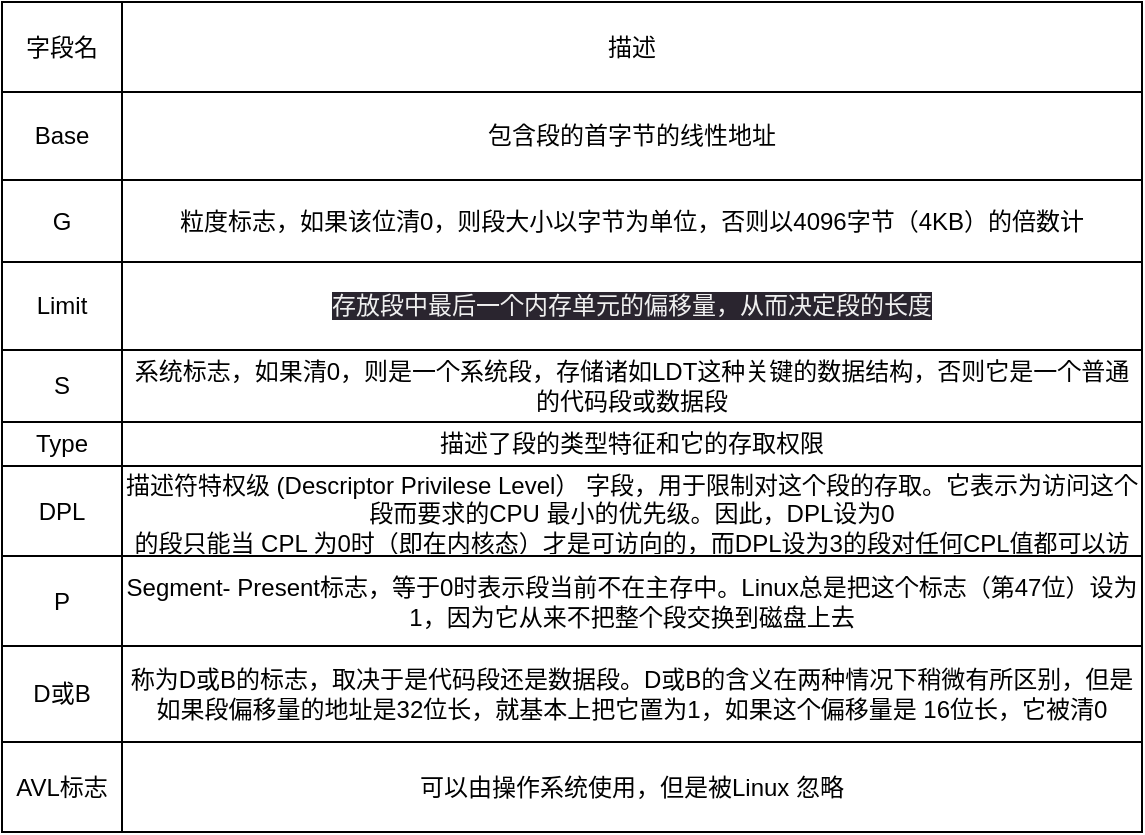 <mxfile version="21.5.2" type="github">
  <diagram name="第 1 页" id="uia8wNY7s1_N1R59qs4D">
    <mxGraphModel dx="954" dy="647" grid="1" gridSize="10" guides="1" tooltips="1" connect="1" arrows="1" fold="1" page="1" pageScale="1" pageWidth="827" pageHeight="1169" math="0" shadow="0">
      <root>
        <mxCell id="0" />
        <mxCell id="1" parent="0" />
        <mxCell id="rR-A89TzykGErSvJLE2y-1" value="" style="shape=table;startSize=0;container=1;collapsible=0;childLayout=tableLayout;" vertex="1" parent="1">
          <mxGeometry x="180" y="100" width="570" height="415" as="geometry" />
        </mxCell>
        <mxCell id="rR-A89TzykGErSvJLE2y-2" value="" style="shape=tableRow;horizontal=0;startSize=0;swimlaneHead=0;swimlaneBody=0;strokeColor=inherit;top=0;left=0;bottom=0;right=0;collapsible=0;dropTarget=0;fillColor=none;points=[[0,0.5],[1,0.5]];portConstraint=eastwest;" vertex="1" parent="rR-A89TzykGErSvJLE2y-1">
          <mxGeometry width="570" height="45" as="geometry" />
        </mxCell>
        <mxCell id="rR-A89TzykGErSvJLE2y-3" value="字段名" style="shape=partialRectangle;html=1;whiteSpace=wrap;connectable=0;strokeColor=inherit;overflow=hidden;fillColor=none;top=0;left=0;bottom=0;right=0;pointerEvents=1;" vertex="1" parent="rR-A89TzykGErSvJLE2y-2">
          <mxGeometry width="60" height="45" as="geometry">
            <mxRectangle width="60" height="45" as="alternateBounds" />
          </mxGeometry>
        </mxCell>
        <mxCell id="rR-A89TzykGErSvJLE2y-4" value="描述" style="shape=partialRectangle;html=1;whiteSpace=wrap;connectable=0;strokeColor=inherit;overflow=hidden;fillColor=none;top=0;left=0;bottom=0;right=0;pointerEvents=1;" vertex="1" parent="rR-A89TzykGErSvJLE2y-2">
          <mxGeometry x="60" width="510" height="45" as="geometry">
            <mxRectangle width="510" height="45" as="alternateBounds" />
          </mxGeometry>
        </mxCell>
        <mxCell id="rR-A89TzykGErSvJLE2y-5" value="" style="shape=tableRow;horizontal=0;startSize=0;swimlaneHead=0;swimlaneBody=0;strokeColor=inherit;top=0;left=0;bottom=0;right=0;collapsible=0;dropTarget=0;fillColor=none;points=[[0,0.5],[1,0.5]];portConstraint=eastwest;" vertex="1" parent="rR-A89TzykGErSvJLE2y-1">
          <mxGeometry y="45" width="570" height="44" as="geometry" />
        </mxCell>
        <mxCell id="rR-A89TzykGErSvJLE2y-6" value="Base" style="shape=partialRectangle;html=1;whiteSpace=wrap;connectable=0;strokeColor=inherit;overflow=hidden;fillColor=none;top=0;left=0;bottom=0;right=0;pointerEvents=1;" vertex="1" parent="rR-A89TzykGErSvJLE2y-5">
          <mxGeometry width="60" height="44" as="geometry">
            <mxRectangle width="60" height="44" as="alternateBounds" />
          </mxGeometry>
        </mxCell>
        <mxCell id="rR-A89TzykGErSvJLE2y-7" value="包含段的首字节的线性地址" style="shape=partialRectangle;html=1;whiteSpace=wrap;connectable=0;strokeColor=inherit;overflow=hidden;fillColor=none;top=0;left=0;bottom=0;right=0;pointerEvents=1;" vertex="1" parent="rR-A89TzykGErSvJLE2y-5">
          <mxGeometry x="60" width="510" height="44" as="geometry">
            <mxRectangle width="510" height="44" as="alternateBounds" />
          </mxGeometry>
        </mxCell>
        <mxCell id="rR-A89TzykGErSvJLE2y-8" value="" style="shape=tableRow;horizontal=0;startSize=0;swimlaneHead=0;swimlaneBody=0;strokeColor=inherit;top=0;left=0;bottom=0;right=0;collapsible=0;dropTarget=0;fillColor=none;points=[[0,0.5],[1,0.5]];portConstraint=eastwest;" vertex="1" parent="rR-A89TzykGErSvJLE2y-1">
          <mxGeometry y="89" width="570" height="41" as="geometry" />
        </mxCell>
        <mxCell id="rR-A89TzykGErSvJLE2y-9" value="G" style="shape=partialRectangle;html=1;whiteSpace=wrap;connectable=0;strokeColor=inherit;overflow=hidden;fillColor=none;top=0;left=0;bottom=0;right=0;pointerEvents=1;" vertex="1" parent="rR-A89TzykGErSvJLE2y-8">
          <mxGeometry width="60" height="41" as="geometry">
            <mxRectangle width="60" height="41" as="alternateBounds" />
          </mxGeometry>
        </mxCell>
        <mxCell id="rR-A89TzykGErSvJLE2y-10" value="粒度标志，如果该位清0，则段大小以字节为单位，否则以4096字节（4KB）的倍数计" style="shape=partialRectangle;html=1;whiteSpace=wrap;connectable=0;strokeColor=inherit;overflow=hidden;fillColor=none;top=0;left=0;bottom=0;right=0;pointerEvents=1;" vertex="1" parent="rR-A89TzykGErSvJLE2y-8">
          <mxGeometry x="60" width="510" height="41" as="geometry">
            <mxRectangle width="510" height="41" as="alternateBounds" />
          </mxGeometry>
        </mxCell>
        <mxCell id="rR-A89TzykGErSvJLE2y-11" value="" style="shape=tableRow;horizontal=0;startSize=0;swimlaneHead=0;swimlaneBody=0;strokeColor=inherit;top=0;left=0;bottom=0;right=0;collapsible=0;dropTarget=0;fillColor=none;points=[[0,0.5],[1,0.5]];portConstraint=eastwest;" vertex="1" parent="rR-A89TzykGErSvJLE2y-1">
          <mxGeometry y="130" width="570" height="44" as="geometry" />
        </mxCell>
        <mxCell id="rR-A89TzykGErSvJLE2y-12" value="Limit" style="shape=partialRectangle;html=1;whiteSpace=wrap;connectable=0;strokeColor=inherit;overflow=hidden;fillColor=none;top=0;left=0;bottom=0;right=0;pointerEvents=1;" vertex="1" parent="rR-A89TzykGErSvJLE2y-11">
          <mxGeometry width="60" height="44" as="geometry">
            <mxRectangle width="60" height="44" as="alternateBounds" />
          </mxGeometry>
        </mxCell>
        <mxCell id="rR-A89TzykGErSvJLE2y-13" value="&lt;span style=&quot;caret-color: rgb(240, 240, 240); color: rgb(240, 240, 240); font-family: Helvetica; font-size: 12px; font-style: normal; font-variant-caps: normal; font-weight: 400; letter-spacing: normal; text-align: center; text-indent: 0px; text-transform: none; word-spacing: 0px; -webkit-text-stroke-width: 0px; background-color: rgb(42, 37, 47); text-decoration: none; float: none; display: inline !important;&quot;&gt;存放段中最后一个内存单元的偏移量，从而决定段的长度&lt;/span&gt;" style="shape=partialRectangle;html=1;whiteSpace=wrap;connectable=0;strokeColor=inherit;overflow=hidden;fillColor=none;top=0;left=0;bottom=0;right=0;pointerEvents=1;" vertex="1" parent="rR-A89TzykGErSvJLE2y-11">
          <mxGeometry x="60" width="510" height="44" as="geometry">
            <mxRectangle width="510" height="44" as="alternateBounds" />
          </mxGeometry>
        </mxCell>
        <mxCell id="rR-A89TzykGErSvJLE2y-14" value="" style="shape=tableRow;horizontal=0;startSize=0;swimlaneHead=0;swimlaneBody=0;strokeColor=inherit;top=0;left=0;bottom=0;right=0;collapsible=0;dropTarget=0;fillColor=none;points=[[0,0.5],[1,0.5]];portConstraint=eastwest;" vertex="1" parent="rR-A89TzykGErSvJLE2y-1">
          <mxGeometry y="174" width="570" height="36" as="geometry" />
        </mxCell>
        <mxCell id="rR-A89TzykGErSvJLE2y-15" value="S" style="shape=partialRectangle;html=1;whiteSpace=wrap;connectable=0;strokeColor=inherit;overflow=hidden;fillColor=none;top=0;left=0;bottom=0;right=0;pointerEvents=1;" vertex="1" parent="rR-A89TzykGErSvJLE2y-14">
          <mxGeometry width="60" height="36" as="geometry">
            <mxRectangle width="60" height="36" as="alternateBounds" />
          </mxGeometry>
        </mxCell>
        <mxCell id="rR-A89TzykGErSvJLE2y-16" value="系统标志，如果清0，则是一个系统段，存储诸如LDT这种关键的数据结构，否则它是一个普通的代码段或数据段" style="shape=partialRectangle;html=1;whiteSpace=wrap;connectable=0;strokeColor=inherit;overflow=hidden;fillColor=none;top=0;left=0;bottom=0;right=0;pointerEvents=1;" vertex="1" parent="rR-A89TzykGErSvJLE2y-14">
          <mxGeometry x="60" width="510" height="36" as="geometry">
            <mxRectangle width="510" height="36" as="alternateBounds" />
          </mxGeometry>
        </mxCell>
        <mxCell id="rR-A89TzykGErSvJLE2y-17" value="" style="shape=tableRow;horizontal=0;startSize=0;swimlaneHead=0;swimlaneBody=0;strokeColor=inherit;top=0;left=0;bottom=0;right=0;collapsible=0;dropTarget=0;fillColor=none;points=[[0,0.5],[1,0.5]];portConstraint=eastwest;" vertex="1" parent="rR-A89TzykGErSvJLE2y-1">
          <mxGeometry y="210" width="570" height="22" as="geometry" />
        </mxCell>
        <mxCell id="rR-A89TzykGErSvJLE2y-18" value="Type" style="shape=partialRectangle;html=1;whiteSpace=wrap;connectable=0;strokeColor=inherit;overflow=hidden;fillColor=none;top=0;left=0;bottom=0;right=0;pointerEvents=1;" vertex="1" parent="rR-A89TzykGErSvJLE2y-17">
          <mxGeometry width="60" height="22" as="geometry">
            <mxRectangle width="60" height="22" as="alternateBounds" />
          </mxGeometry>
        </mxCell>
        <mxCell id="rR-A89TzykGErSvJLE2y-19" value="描述了段的类型特征和它的存取权限" style="shape=partialRectangle;html=1;whiteSpace=wrap;connectable=0;strokeColor=inherit;overflow=hidden;fillColor=none;top=0;left=0;bottom=0;right=0;pointerEvents=1;" vertex="1" parent="rR-A89TzykGErSvJLE2y-17">
          <mxGeometry x="60" width="510" height="22" as="geometry">
            <mxRectangle width="510" height="22" as="alternateBounds" />
          </mxGeometry>
        </mxCell>
        <mxCell id="rR-A89TzykGErSvJLE2y-20" value="" style="shape=tableRow;horizontal=0;startSize=0;swimlaneHead=0;swimlaneBody=0;strokeColor=inherit;top=0;left=0;bottom=0;right=0;collapsible=0;dropTarget=0;fillColor=none;points=[[0,0.5],[1,0.5]];portConstraint=eastwest;" vertex="1" parent="rR-A89TzykGErSvJLE2y-1">
          <mxGeometry y="232" width="570" height="45" as="geometry" />
        </mxCell>
        <mxCell id="rR-A89TzykGErSvJLE2y-21" value="DPL" style="shape=partialRectangle;html=1;whiteSpace=wrap;connectable=0;strokeColor=inherit;overflow=hidden;fillColor=none;top=0;left=0;bottom=0;right=0;pointerEvents=1;" vertex="1" parent="rR-A89TzykGErSvJLE2y-20">
          <mxGeometry width="60" height="45" as="geometry">
            <mxRectangle width="60" height="45" as="alternateBounds" />
          </mxGeometry>
        </mxCell>
        <mxCell id="rR-A89TzykGErSvJLE2y-22" value="描述符特权级 (Descriptor Privilese Level） 字段，用于限制对这个段的存取。它表示为访问这个段而要求的CPU 最小的优先级。因此，DPL设为0&#xa;的段只能当 CPL 为0时（即在内核态）才是可访向的，而DPL设为3的段对任何CPL值都可以访问" style="shape=partialRectangle;html=1;whiteSpace=wrap;connectable=0;strokeColor=inherit;overflow=hidden;fillColor=none;top=0;left=0;bottom=0;right=0;pointerEvents=1;" vertex="1" parent="rR-A89TzykGErSvJLE2y-20">
          <mxGeometry x="60" width="510" height="45" as="geometry">
            <mxRectangle width="510" height="45" as="alternateBounds" />
          </mxGeometry>
        </mxCell>
        <mxCell id="rR-A89TzykGErSvJLE2y-23" value="" style="shape=tableRow;horizontal=0;startSize=0;swimlaneHead=0;swimlaneBody=0;strokeColor=inherit;top=0;left=0;bottom=0;right=0;collapsible=0;dropTarget=0;fillColor=none;points=[[0,0.5],[1,0.5]];portConstraint=eastwest;" vertex="1" parent="rR-A89TzykGErSvJLE2y-1">
          <mxGeometry y="277" width="570" height="45" as="geometry" />
        </mxCell>
        <mxCell id="rR-A89TzykGErSvJLE2y-24" value="P" style="shape=partialRectangle;html=1;whiteSpace=wrap;connectable=0;strokeColor=inherit;overflow=hidden;fillColor=none;top=0;left=0;bottom=0;right=0;pointerEvents=1;" vertex="1" parent="rR-A89TzykGErSvJLE2y-23">
          <mxGeometry width="60" height="45" as="geometry">
            <mxRectangle width="60" height="45" as="alternateBounds" />
          </mxGeometry>
        </mxCell>
        <mxCell id="rR-A89TzykGErSvJLE2y-25" value="Segment- Present标志，等于0时表示段当前不在主存中。Linux总是把这个标志（第47位）设为1，因为它从来不把整个段交换到磁盘上去" style="shape=partialRectangle;html=1;whiteSpace=wrap;connectable=0;strokeColor=inherit;overflow=hidden;fillColor=none;top=0;left=0;bottom=0;right=0;pointerEvents=1;" vertex="1" parent="rR-A89TzykGErSvJLE2y-23">
          <mxGeometry x="60" width="510" height="45" as="geometry">
            <mxRectangle width="510" height="45" as="alternateBounds" />
          </mxGeometry>
        </mxCell>
        <mxCell id="rR-A89TzykGErSvJLE2y-26" value="" style="shape=tableRow;horizontal=0;startSize=0;swimlaneHead=0;swimlaneBody=0;strokeColor=inherit;top=0;left=0;bottom=0;right=0;collapsible=0;dropTarget=0;fillColor=none;points=[[0,0.5],[1,0.5]];portConstraint=eastwest;" vertex="1" parent="rR-A89TzykGErSvJLE2y-1">
          <mxGeometry y="322" width="570" height="48" as="geometry" />
        </mxCell>
        <mxCell id="rR-A89TzykGErSvJLE2y-27" value="D或B" style="shape=partialRectangle;html=1;whiteSpace=wrap;connectable=0;strokeColor=inherit;overflow=hidden;fillColor=none;top=0;left=0;bottom=0;right=0;pointerEvents=1;" vertex="1" parent="rR-A89TzykGErSvJLE2y-26">
          <mxGeometry width="60" height="48" as="geometry">
            <mxRectangle width="60" height="48" as="alternateBounds" />
          </mxGeometry>
        </mxCell>
        <mxCell id="rR-A89TzykGErSvJLE2y-28" value="称为D或B的标志，取决于是代码段还是数据段。D或B的含义在两种情况下稍微有所区别，但是如果段偏移量的地址是32位长，就基本上把它置为1，如果这个偏移量是 16位长，它被清0" style="shape=partialRectangle;html=1;whiteSpace=wrap;connectable=0;strokeColor=inherit;overflow=hidden;fillColor=none;top=0;left=0;bottom=0;right=0;pointerEvents=1;" vertex="1" parent="rR-A89TzykGErSvJLE2y-26">
          <mxGeometry x="60" width="510" height="48" as="geometry">
            <mxRectangle width="510" height="48" as="alternateBounds" />
          </mxGeometry>
        </mxCell>
        <mxCell id="rR-A89TzykGErSvJLE2y-30" style="shape=tableRow;horizontal=0;startSize=0;swimlaneHead=0;swimlaneBody=0;strokeColor=inherit;top=0;left=0;bottom=0;right=0;collapsible=0;dropTarget=0;fillColor=none;points=[[0,0.5],[1,0.5]];portConstraint=eastwest;" vertex="1" parent="rR-A89TzykGErSvJLE2y-1">
          <mxGeometry y="370" width="570" height="45" as="geometry" />
        </mxCell>
        <mxCell id="rR-A89TzykGErSvJLE2y-31" value="AVL标志" style="shape=partialRectangle;html=1;whiteSpace=wrap;connectable=0;strokeColor=inherit;overflow=hidden;fillColor=none;top=0;left=0;bottom=0;right=0;pointerEvents=1;" vertex="1" parent="rR-A89TzykGErSvJLE2y-30">
          <mxGeometry width="60" height="45" as="geometry">
            <mxRectangle width="60" height="45" as="alternateBounds" />
          </mxGeometry>
        </mxCell>
        <mxCell id="rR-A89TzykGErSvJLE2y-32" value="可以由操作系统使用，但是被Linux 忽略" style="shape=partialRectangle;html=1;whiteSpace=wrap;connectable=0;strokeColor=inherit;overflow=hidden;fillColor=none;top=0;left=0;bottom=0;right=0;pointerEvents=1;" vertex="1" parent="rR-A89TzykGErSvJLE2y-30">
          <mxGeometry x="60" width="510" height="45" as="geometry">
            <mxRectangle width="510" height="45" as="alternateBounds" />
          </mxGeometry>
        </mxCell>
      </root>
    </mxGraphModel>
  </diagram>
</mxfile>
